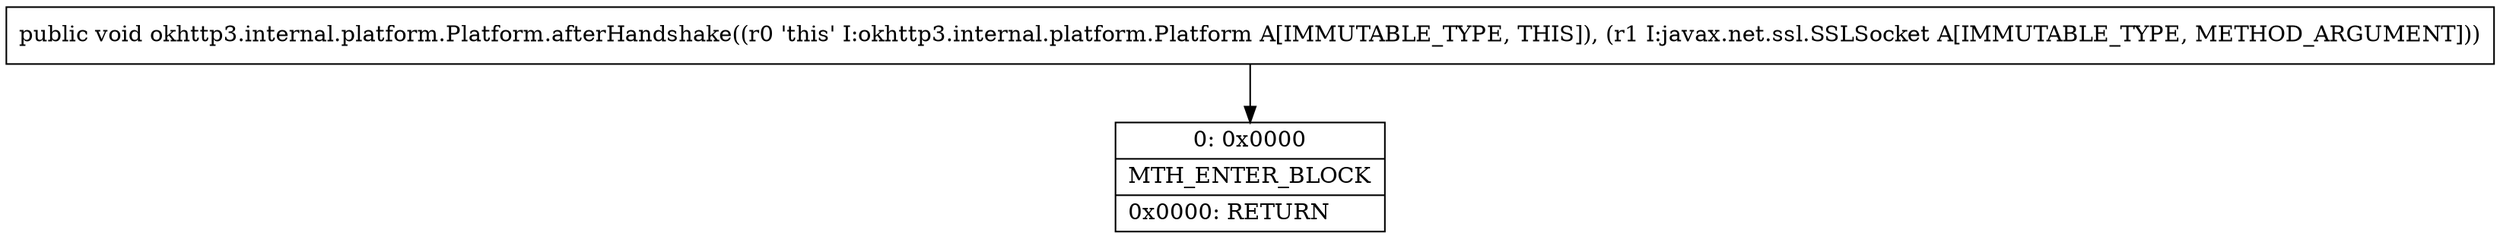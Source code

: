 digraph "CFG forokhttp3.internal.platform.Platform.afterHandshake(Ljavax\/net\/ssl\/SSLSocket;)V" {
Node_0 [shape=record,label="{0\:\ 0x0000|MTH_ENTER_BLOCK\l|0x0000: RETURN   \l}"];
MethodNode[shape=record,label="{public void okhttp3.internal.platform.Platform.afterHandshake((r0 'this' I:okhttp3.internal.platform.Platform A[IMMUTABLE_TYPE, THIS]), (r1 I:javax.net.ssl.SSLSocket A[IMMUTABLE_TYPE, METHOD_ARGUMENT])) }"];
MethodNode -> Node_0;
}

